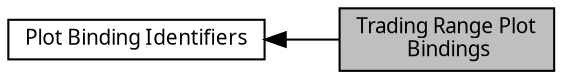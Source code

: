 digraph "Trading Range Plot Bindings"
{
  bgcolor="transparent";
  edge [fontname="Lucinda Grande",fontsize="10",labelfontname="Lucinda Grande",labelfontsize="10"];
  node [fontname="Lucinda Grande",fontsize="10",shape=box];
  rankdir=LR;
  Node2 [label="Plot Binding Identifiers",height=0.2,width=0.4,color="black",URL="$group__plot_bindings.html",tooltip="Binding identifiers for all plots."];
  Node1 [label="Trading Range Plot\l Bindings",height=0.2,width=0.4,color="black", fillcolor="grey75", style="filled", fontcolor="black",tooltip="Binding identifiers for trading range plots."];
  Node2->Node1 [shape=plaintext, dir="back", style="solid"];
}
